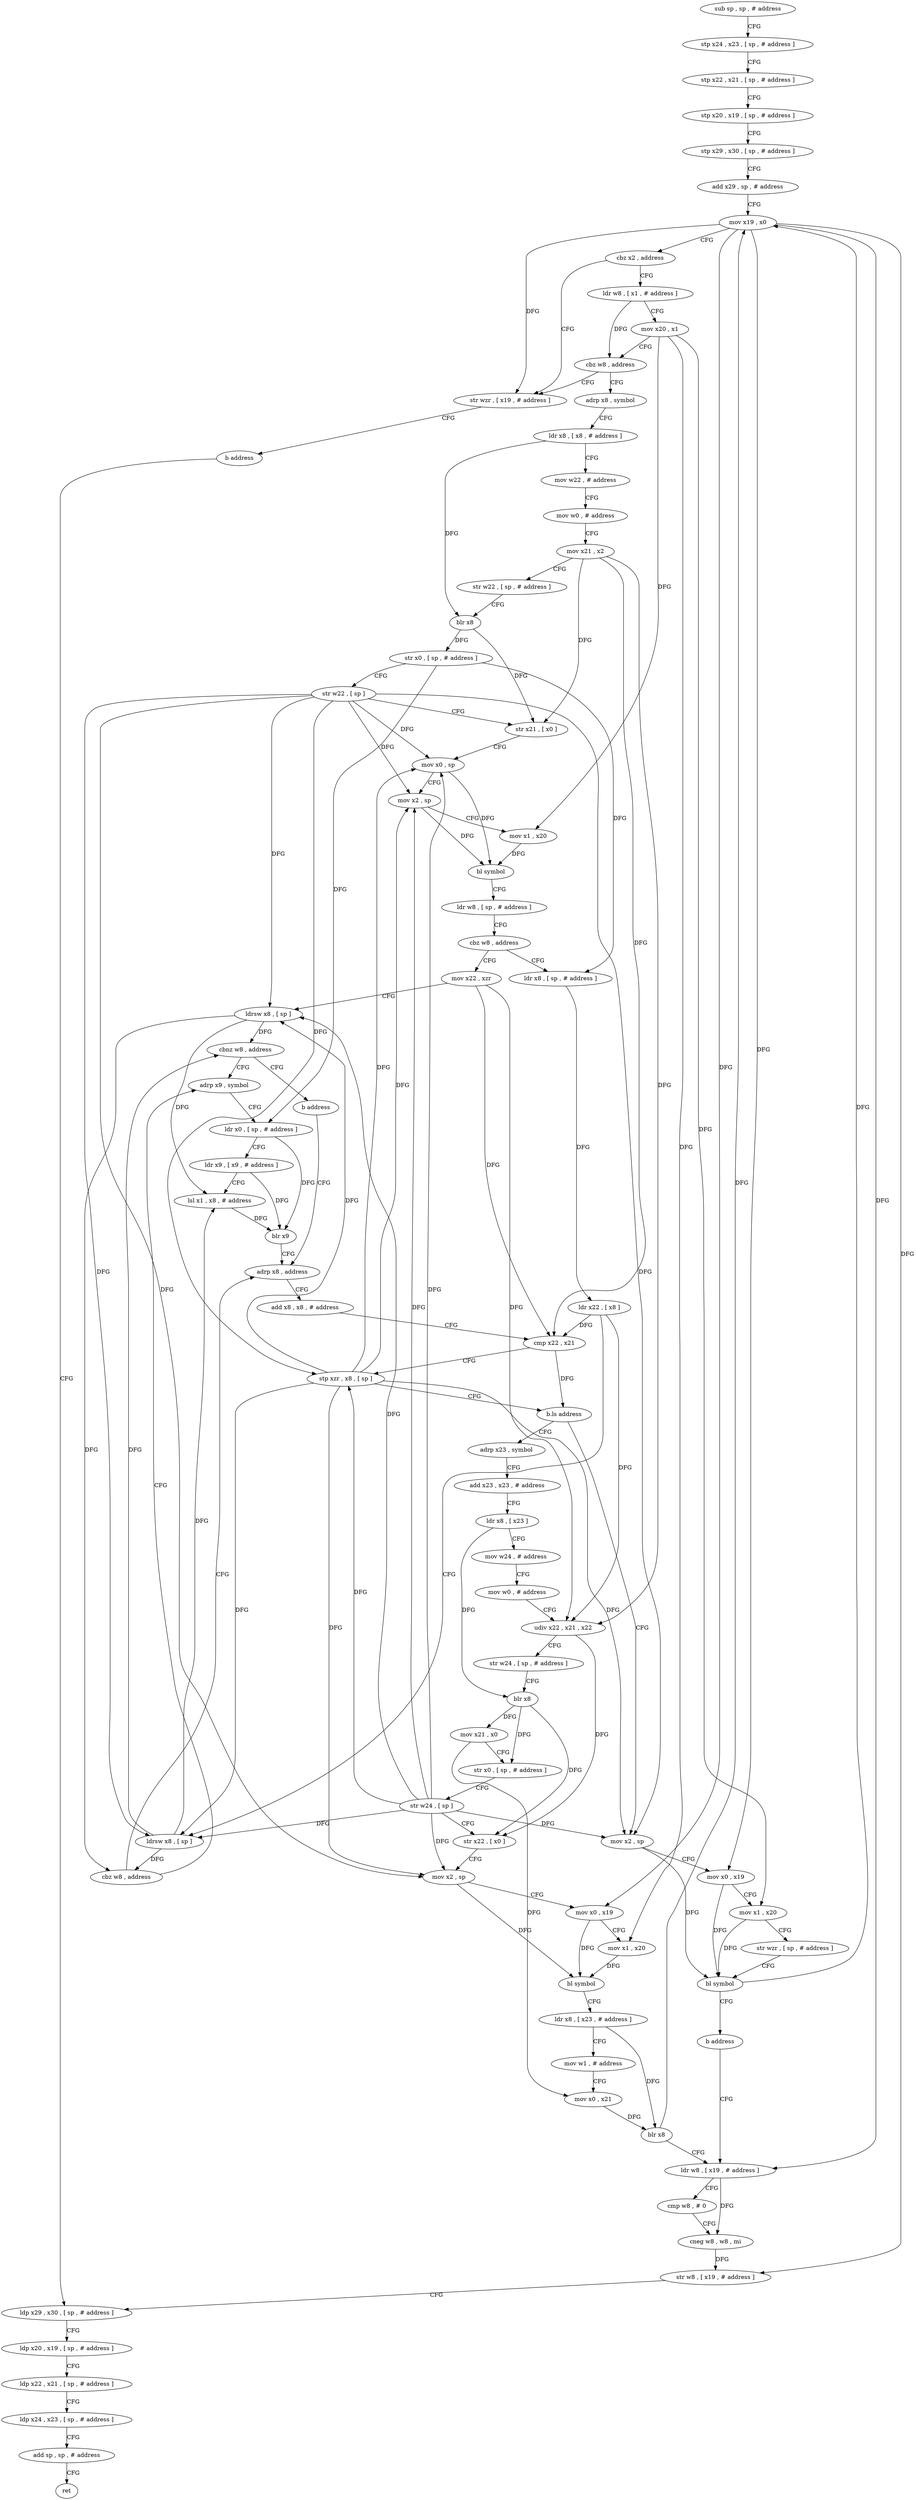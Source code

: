 digraph "func" {
"4250632" [label = "sub sp , sp , # address" ]
"4250636" [label = "stp x24 , x23 , [ sp , # address ]" ]
"4250640" [label = "stp x22 , x21 , [ sp , # address ]" ]
"4250644" [label = "stp x20 , x19 , [ sp , # address ]" ]
"4250648" [label = "stp x29 , x30 , [ sp , # address ]" ]
"4250652" [label = "add x29 , sp , # address" ]
"4250656" [label = "mov x19 , x0" ]
"4250660" [label = "cbz x2 , address" ]
"4250820" [label = "str wzr , [ x19 , # address ]" ]
"4250664" [label = "ldr w8 , [ x1 , # address ]" ]
"4250824" [label = "b address" ]
"4250924" [label = "ldp x29 , x30 , [ sp , # address ]" ]
"4250668" [label = "mov x20 , x1" ]
"4250672" [label = "cbz w8 , address" ]
"4250676" [label = "adrp x8 , symbol" ]
"4250928" [label = "ldp x20 , x19 , [ sp , # address ]" ]
"4250932" [label = "ldp x22 , x21 , [ sp , # address ]" ]
"4250936" [label = "ldp x24 , x23 , [ sp , # address ]" ]
"4250940" [label = "add sp , sp , # address" ]
"4250944" [label = "ret" ]
"4250680" [label = "ldr x8 , [ x8 , # address ]" ]
"4250684" [label = "mov w22 , # address" ]
"4250688" [label = "mov w0 , # address" ]
"4250692" [label = "mov x21 , x2" ]
"4250696" [label = "str w22 , [ sp , # address ]" ]
"4250700" [label = "blr x8" ]
"4250704" [label = "str x0 , [ sp , # address ]" ]
"4250708" [label = "str w22 , [ sp ]" ]
"4250712" [label = "str x21 , [ x0 ]" ]
"4250716" [label = "mov x0 , sp" ]
"4250720" [label = "mov x2 , sp" ]
"4250724" [label = "mov x1 , x20" ]
"4250728" [label = "bl symbol" ]
"4250732" [label = "ldr w8 , [ sp , # address ]" ]
"4250736" [label = "cbz w8 , address" ]
"4250948" [label = "mov x22 , xzr" ]
"4250740" [label = "ldr x8 , [ sp , # address ]" ]
"4250952" [label = "ldrsw x8 , [ sp ]" ]
"4250956" [label = "cbnz w8 , address" ]
"4250756" [label = "adrp x9 , symbol" ]
"4250960" [label = "b address" ]
"4250744" [label = "ldr x22 , [ x8 ]" ]
"4250748" [label = "ldrsw x8 , [ sp ]" ]
"4250752" [label = "cbz w8 , address" ]
"4250776" [label = "adrp x8 , address" ]
"4250760" [label = "ldr x0 , [ sp , # address ]" ]
"4250764" [label = "ldr x9 , [ x9 , # address ]" ]
"4250768" [label = "lsl x1 , x8 , # address" ]
"4250772" [label = "blr x9" ]
"4250780" [label = "add x8 , x8 , # address" ]
"4250784" [label = "cmp x22 , x21" ]
"4250788" [label = "stp xzr , x8 , [ sp ]" ]
"4250792" [label = "b.ls address" ]
"4250828" [label = "adrp x23 , symbol" ]
"4250796" [label = "mov x2 , sp" ]
"4250832" [label = "add x23 , x23 , # address" ]
"4250836" [label = "ldr x8 , [ x23 ]" ]
"4250840" [label = "mov w24 , # address" ]
"4250844" [label = "mov w0 , # address" ]
"4250848" [label = "udiv x22 , x21 , x22" ]
"4250852" [label = "str w24 , [ sp , # address ]" ]
"4250856" [label = "blr x8" ]
"4250860" [label = "mov x21 , x0" ]
"4250864" [label = "str x0 , [ sp , # address ]" ]
"4250868" [label = "str w24 , [ sp ]" ]
"4250872" [label = "str x22 , [ x0 ]" ]
"4250876" [label = "mov x2 , sp" ]
"4250880" [label = "mov x0 , x19" ]
"4250884" [label = "mov x1 , x20" ]
"4250888" [label = "bl symbol" ]
"4250892" [label = "ldr x8 , [ x23 , # address ]" ]
"4250896" [label = "mov w1 , # address" ]
"4250900" [label = "mov x0 , x21" ]
"4250904" [label = "blr x8" ]
"4250908" [label = "ldr w8 , [ x19 , # address ]" ]
"4250800" [label = "mov x0 , x19" ]
"4250804" [label = "mov x1 , x20" ]
"4250808" [label = "str wzr , [ sp , # address ]" ]
"4250812" [label = "bl symbol" ]
"4250816" [label = "b address" ]
"4250912" [label = "cmp w8 , # 0" ]
"4250916" [label = "cneg w8 , w8 , mi" ]
"4250920" [label = "str w8 , [ x19 , # address ]" ]
"4250632" -> "4250636" [ label = "CFG" ]
"4250636" -> "4250640" [ label = "CFG" ]
"4250640" -> "4250644" [ label = "CFG" ]
"4250644" -> "4250648" [ label = "CFG" ]
"4250648" -> "4250652" [ label = "CFG" ]
"4250652" -> "4250656" [ label = "CFG" ]
"4250656" -> "4250660" [ label = "CFG" ]
"4250656" -> "4250820" [ label = "DFG" ]
"4250656" -> "4250880" [ label = "DFG" ]
"4250656" -> "4250800" [ label = "DFG" ]
"4250656" -> "4250908" [ label = "DFG" ]
"4250656" -> "4250920" [ label = "DFG" ]
"4250660" -> "4250820" [ label = "CFG" ]
"4250660" -> "4250664" [ label = "CFG" ]
"4250820" -> "4250824" [ label = "CFG" ]
"4250664" -> "4250668" [ label = "CFG" ]
"4250664" -> "4250672" [ label = "DFG" ]
"4250824" -> "4250924" [ label = "CFG" ]
"4250924" -> "4250928" [ label = "CFG" ]
"4250668" -> "4250672" [ label = "CFG" ]
"4250668" -> "4250724" [ label = "DFG" ]
"4250668" -> "4250884" [ label = "DFG" ]
"4250668" -> "4250804" [ label = "DFG" ]
"4250672" -> "4250820" [ label = "CFG" ]
"4250672" -> "4250676" [ label = "CFG" ]
"4250676" -> "4250680" [ label = "CFG" ]
"4250928" -> "4250932" [ label = "CFG" ]
"4250932" -> "4250936" [ label = "CFG" ]
"4250936" -> "4250940" [ label = "CFG" ]
"4250940" -> "4250944" [ label = "CFG" ]
"4250680" -> "4250684" [ label = "CFG" ]
"4250680" -> "4250700" [ label = "DFG" ]
"4250684" -> "4250688" [ label = "CFG" ]
"4250688" -> "4250692" [ label = "CFG" ]
"4250692" -> "4250696" [ label = "CFG" ]
"4250692" -> "4250712" [ label = "DFG" ]
"4250692" -> "4250784" [ label = "DFG" ]
"4250692" -> "4250848" [ label = "DFG" ]
"4250696" -> "4250700" [ label = "CFG" ]
"4250700" -> "4250704" [ label = "DFG" ]
"4250700" -> "4250712" [ label = "DFG" ]
"4250704" -> "4250708" [ label = "CFG" ]
"4250704" -> "4250740" [ label = "DFG" ]
"4250704" -> "4250760" [ label = "DFG" ]
"4250708" -> "4250712" [ label = "CFG" ]
"4250708" -> "4250952" [ label = "DFG" ]
"4250708" -> "4250748" [ label = "DFG" ]
"4250708" -> "4250716" [ label = "DFG" ]
"4250708" -> "4250720" [ label = "DFG" ]
"4250708" -> "4250788" [ label = "DFG" ]
"4250708" -> "4250876" [ label = "DFG" ]
"4250708" -> "4250796" [ label = "DFG" ]
"4250712" -> "4250716" [ label = "CFG" ]
"4250716" -> "4250720" [ label = "CFG" ]
"4250716" -> "4250728" [ label = "DFG" ]
"4250720" -> "4250724" [ label = "CFG" ]
"4250720" -> "4250728" [ label = "DFG" ]
"4250724" -> "4250728" [ label = "DFG" ]
"4250728" -> "4250732" [ label = "CFG" ]
"4250732" -> "4250736" [ label = "CFG" ]
"4250736" -> "4250948" [ label = "CFG" ]
"4250736" -> "4250740" [ label = "CFG" ]
"4250948" -> "4250952" [ label = "CFG" ]
"4250948" -> "4250784" [ label = "DFG" ]
"4250948" -> "4250848" [ label = "DFG" ]
"4250740" -> "4250744" [ label = "DFG" ]
"4250952" -> "4250956" [ label = "DFG" ]
"4250952" -> "4250752" [ label = "DFG" ]
"4250952" -> "4250768" [ label = "DFG" ]
"4250956" -> "4250756" [ label = "CFG" ]
"4250956" -> "4250960" [ label = "CFG" ]
"4250756" -> "4250760" [ label = "CFG" ]
"4250960" -> "4250776" [ label = "CFG" ]
"4250744" -> "4250748" [ label = "CFG" ]
"4250744" -> "4250784" [ label = "DFG" ]
"4250744" -> "4250848" [ label = "DFG" ]
"4250748" -> "4250752" [ label = "DFG" ]
"4250748" -> "4250956" [ label = "DFG" ]
"4250748" -> "4250768" [ label = "DFG" ]
"4250752" -> "4250776" [ label = "CFG" ]
"4250752" -> "4250756" [ label = "CFG" ]
"4250776" -> "4250780" [ label = "CFG" ]
"4250760" -> "4250764" [ label = "CFG" ]
"4250760" -> "4250772" [ label = "DFG" ]
"4250764" -> "4250768" [ label = "CFG" ]
"4250764" -> "4250772" [ label = "DFG" ]
"4250768" -> "4250772" [ label = "DFG" ]
"4250772" -> "4250776" [ label = "CFG" ]
"4250780" -> "4250784" [ label = "CFG" ]
"4250784" -> "4250788" [ label = "CFG" ]
"4250784" -> "4250792" [ label = "DFG" ]
"4250788" -> "4250792" [ label = "CFG" ]
"4250788" -> "4250716" [ label = "DFG" ]
"4250788" -> "4250720" [ label = "DFG" ]
"4250788" -> "4250952" [ label = "DFG" ]
"4250788" -> "4250748" [ label = "DFG" ]
"4250788" -> "4250876" [ label = "DFG" ]
"4250788" -> "4250796" [ label = "DFG" ]
"4250792" -> "4250828" [ label = "CFG" ]
"4250792" -> "4250796" [ label = "CFG" ]
"4250828" -> "4250832" [ label = "CFG" ]
"4250796" -> "4250800" [ label = "CFG" ]
"4250796" -> "4250812" [ label = "DFG" ]
"4250832" -> "4250836" [ label = "CFG" ]
"4250836" -> "4250840" [ label = "CFG" ]
"4250836" -> "4250856" [ label = "DFG" ]
"4250840" -> "4250844" [ label = "CFG" ]
"4250844" -> "4250848" [ label = "CFG" ]
"4250848" -> "4250852" [ label = "CFG" ]
"4250848" -> "4250872" [ label = "DFG" ]
"4250852" -> "4250856" [ label = "CFG" ]
"4250856" -> "4250860" [ label = "DFG" ]
"4250856" -> "4250864" [ label = "DFG" ]
"4250856" -> "4250872" [ label = "DFG" ]
"4250860" -> "4250864" [ label = "CFG" ]
"4250860" -> "4250900" [ label = "DFG" ]
"4250864" -> "4250868" [ label = "CFG" ]
"4250868" -> "4250872" [ label = "CFG" ]
"4250868" -> "4250716" [ label = "DFG" ]
"4250868" -> "4250720" [ label = "DFG" ]
"4250868" -> "4250952" [ label = "DFG" ]
"4250868" -> "4250748" [ label = "DFG" ]
"4250868" -> "4250788" [ label = "DFG" ]
"4250868" -> "4250876" [ label = "DFG" ]
"4250868" -> "4250796" [ label = "DFG" ]
"4250872" -> "4250876" [ label = "CFG" ]
"4250876" -> "4250880" [ label = "CFG" ]
"4250876" -> "4250888" [ label = "DFG" ]
"4250880" -> "4250884" [ label = "CFG" ]
"4250880" -> "4250888" [ label = "DFG" ]
"4250884" -> "4250888" [ label = "DFG" ]
"4250888" -> "4250892" [ label = "CFG" ]
"4250892" -> "4250896" [ label = "CFG" ]
"4250892" -> "4250904" [ label = "DFG" ]
"4250896" -> "4250900" [ label = "CFG" ]
"4250900" -> "4250904" [ label = "DFG" ]
"4250904" -> "4250908" [ label = "CFG" ]
"4250904" -> "4250656" [ label = "DFG" ]
"4250908" -> "4250912" [ label = "CFG" ]
"4250908" -> "4250916" [ label = "DFG" ]
"4250800" -> "4250804" [ label = "CFG" ]
"4250800" -> "4250812" [ label = "DFG" ]
"4250804" -> "4250808" [ label = "CFG" ]
"4250804" -> "4250812" [ label = "DFG" ]
"4250808" -> "4250812" [ label = "CFG" ]
"4250812" -> "4250816" [ label = "CFG" ]
"4250812" -> "4250656" [ label = "DFG" ]
"4250816" -> "4250908" [ label = "CFG" ]
"4250912" -> "4250916" [ label = "CFG" ]
"4250916" -> "4250920" [ label = "DFG" ]
"4250920" -> "4250924" [ label = "CFG" ]
}
